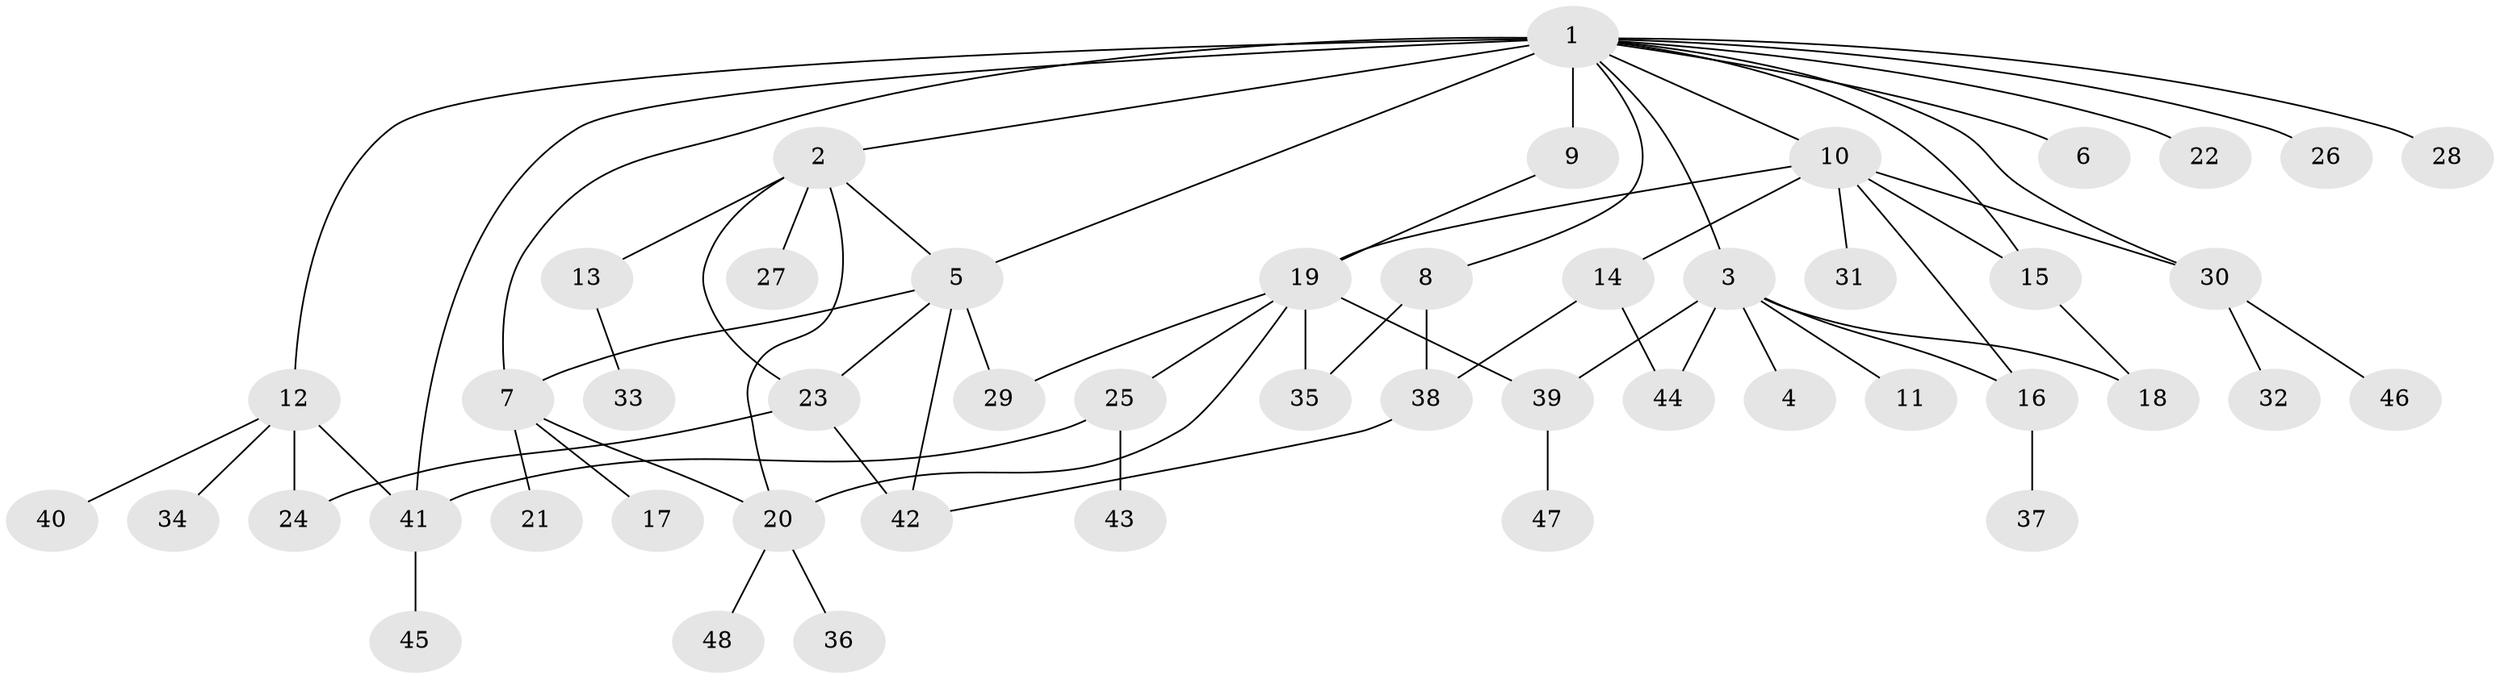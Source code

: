 // original degree distribution, {23: 0.010416666666666666, 7: 0.010416666666666666, 8: 0.020833333333333332, 1: 0.5, 2: 0.25, 6: 0.052083333333333336, 5: 0.020833333333333332, 11: 0.010416666666666666, 4: 0.041666666666666664, 10: 0.010416666666666666, 3: 0.07291666666666667}
// Generated by graph-tools (version 1.1) at 2025/35/03/09/25 02:35:29]
// undirected, 48 vertices, 67 edges
graph export_dot {
graph [start="1"]
  node [color=gray90,style=filled];
  1;
  2;
  3;
  4;
  5;
  6;
  7;
  8;
  9;
  10;
  11;
  12;
  13;
  14;
  15;
  16;
  17;
  18;
  19;
  20;
  21;
  22;
  23;
  24;
  25;
  26;
  27;
  28;
  29;
  30;
  31;
  32;
  33;
  34;
  35;
  36;
  37;
  38;
  39;
  40;
  41;
  42;
  43;
  44;
  45;
  46;
  47;
  48;
  1 -- 2 [weight=1.0];
  1 -- 3 [weight=1.0];
  1 -- 5 [weight=1.0];
  1 -- 6 [weight=1.0];
  1 -- 7 [weight=1.0];
  1 -- 8 [weight=1.0];
  1 -- 9 [weight=6.0];
  1 -- 10 [weight=1.0];
  1 -- 12 [weight=1.0];
  1 -- 15 [weight=1.0];
  1 -- 22 [weight=1.0];
  1 -- 26 [weight=1.0];
  1 -- 28 [weight=1.0];
  1 -- 30 [weight=1.0];
  1 -- 41 [weight=1.0];
  2 -- 5 [weight=1.0];
  2 -- 13 [weight=1.0];
  2 -- 20 [weight=1.0];
  2 -- 23 [weight=1.0];
  2 -- 27 [weight=1.0];
  3 -- 4 [weight=1.0];
  3 -- 11 [weight=1.0];
  3 -- 16 [weight=1.0];
  3 -- 18 [weight=1.0];
  3 -- 39 [weight=1.0];
  3 -- 44 [weight=1.0];
  5 -- 7 [weight=1.0];
  5 -- 23 [weight=1.0];
  5 -- 29 [weight=1.0];
  5 -- 42 [weight=1.0];
  7 -- 17 [weight=1.0];
  7 -- 20 [weight=1.0];
  7 -- 21 [weight=1.0];
  8 -- 35 [weight=1.0];
  8 -- 38 [weight=1.0];
  9 -- 19 [weight=1.0];
  10 -- 14 [weight=1.0];
  10 -- 15 [weight=1.0];
  10 -- 16 [weight=1.0];
  10 -- 19 [weight=1.0];
  10 -- 30 [weight=1.0];
  10 -- 31 [weight=4.0];
  12 -- 24 [weight=1.0];
  12 -- 34 [weight=1.0];
  12 -- 40 [weight=1.0];
  12 -- 41 [weight=1.0];
  13 -- 33 [weight=1.0];
  14 -- 38 [weight=1.0];
  14 -- 44 [weight=3.0];
  15 -- 18 [weight=1.0];
  16 -- 37 [weight=1.0];
  19 -- 20 [weight=1.0];
  19 -- 25 [weight=1.0];
  19 -- 29 [weight=1.0];
  19 -- 35 [weight=1.0];
  19 -- 39 [weight=1.0];
  20 -- 36 [weight=1.0];
  20 -- 48 [weight=1.0];
  23 -- 24 [weight=1.0];
  23 -- 42 [weight=1.0];
  25 -- 41 [weight=1.0];
  25 -- 43 [weight=3.0];
  30 -- 32 [weight=1.0];
  30 -- 46 [weight=1.0];
  38 -- 42 [weight=1.0];
  39 -- 47 [weight=1.0];
  41 -- 45 [weight=1.0];
}
